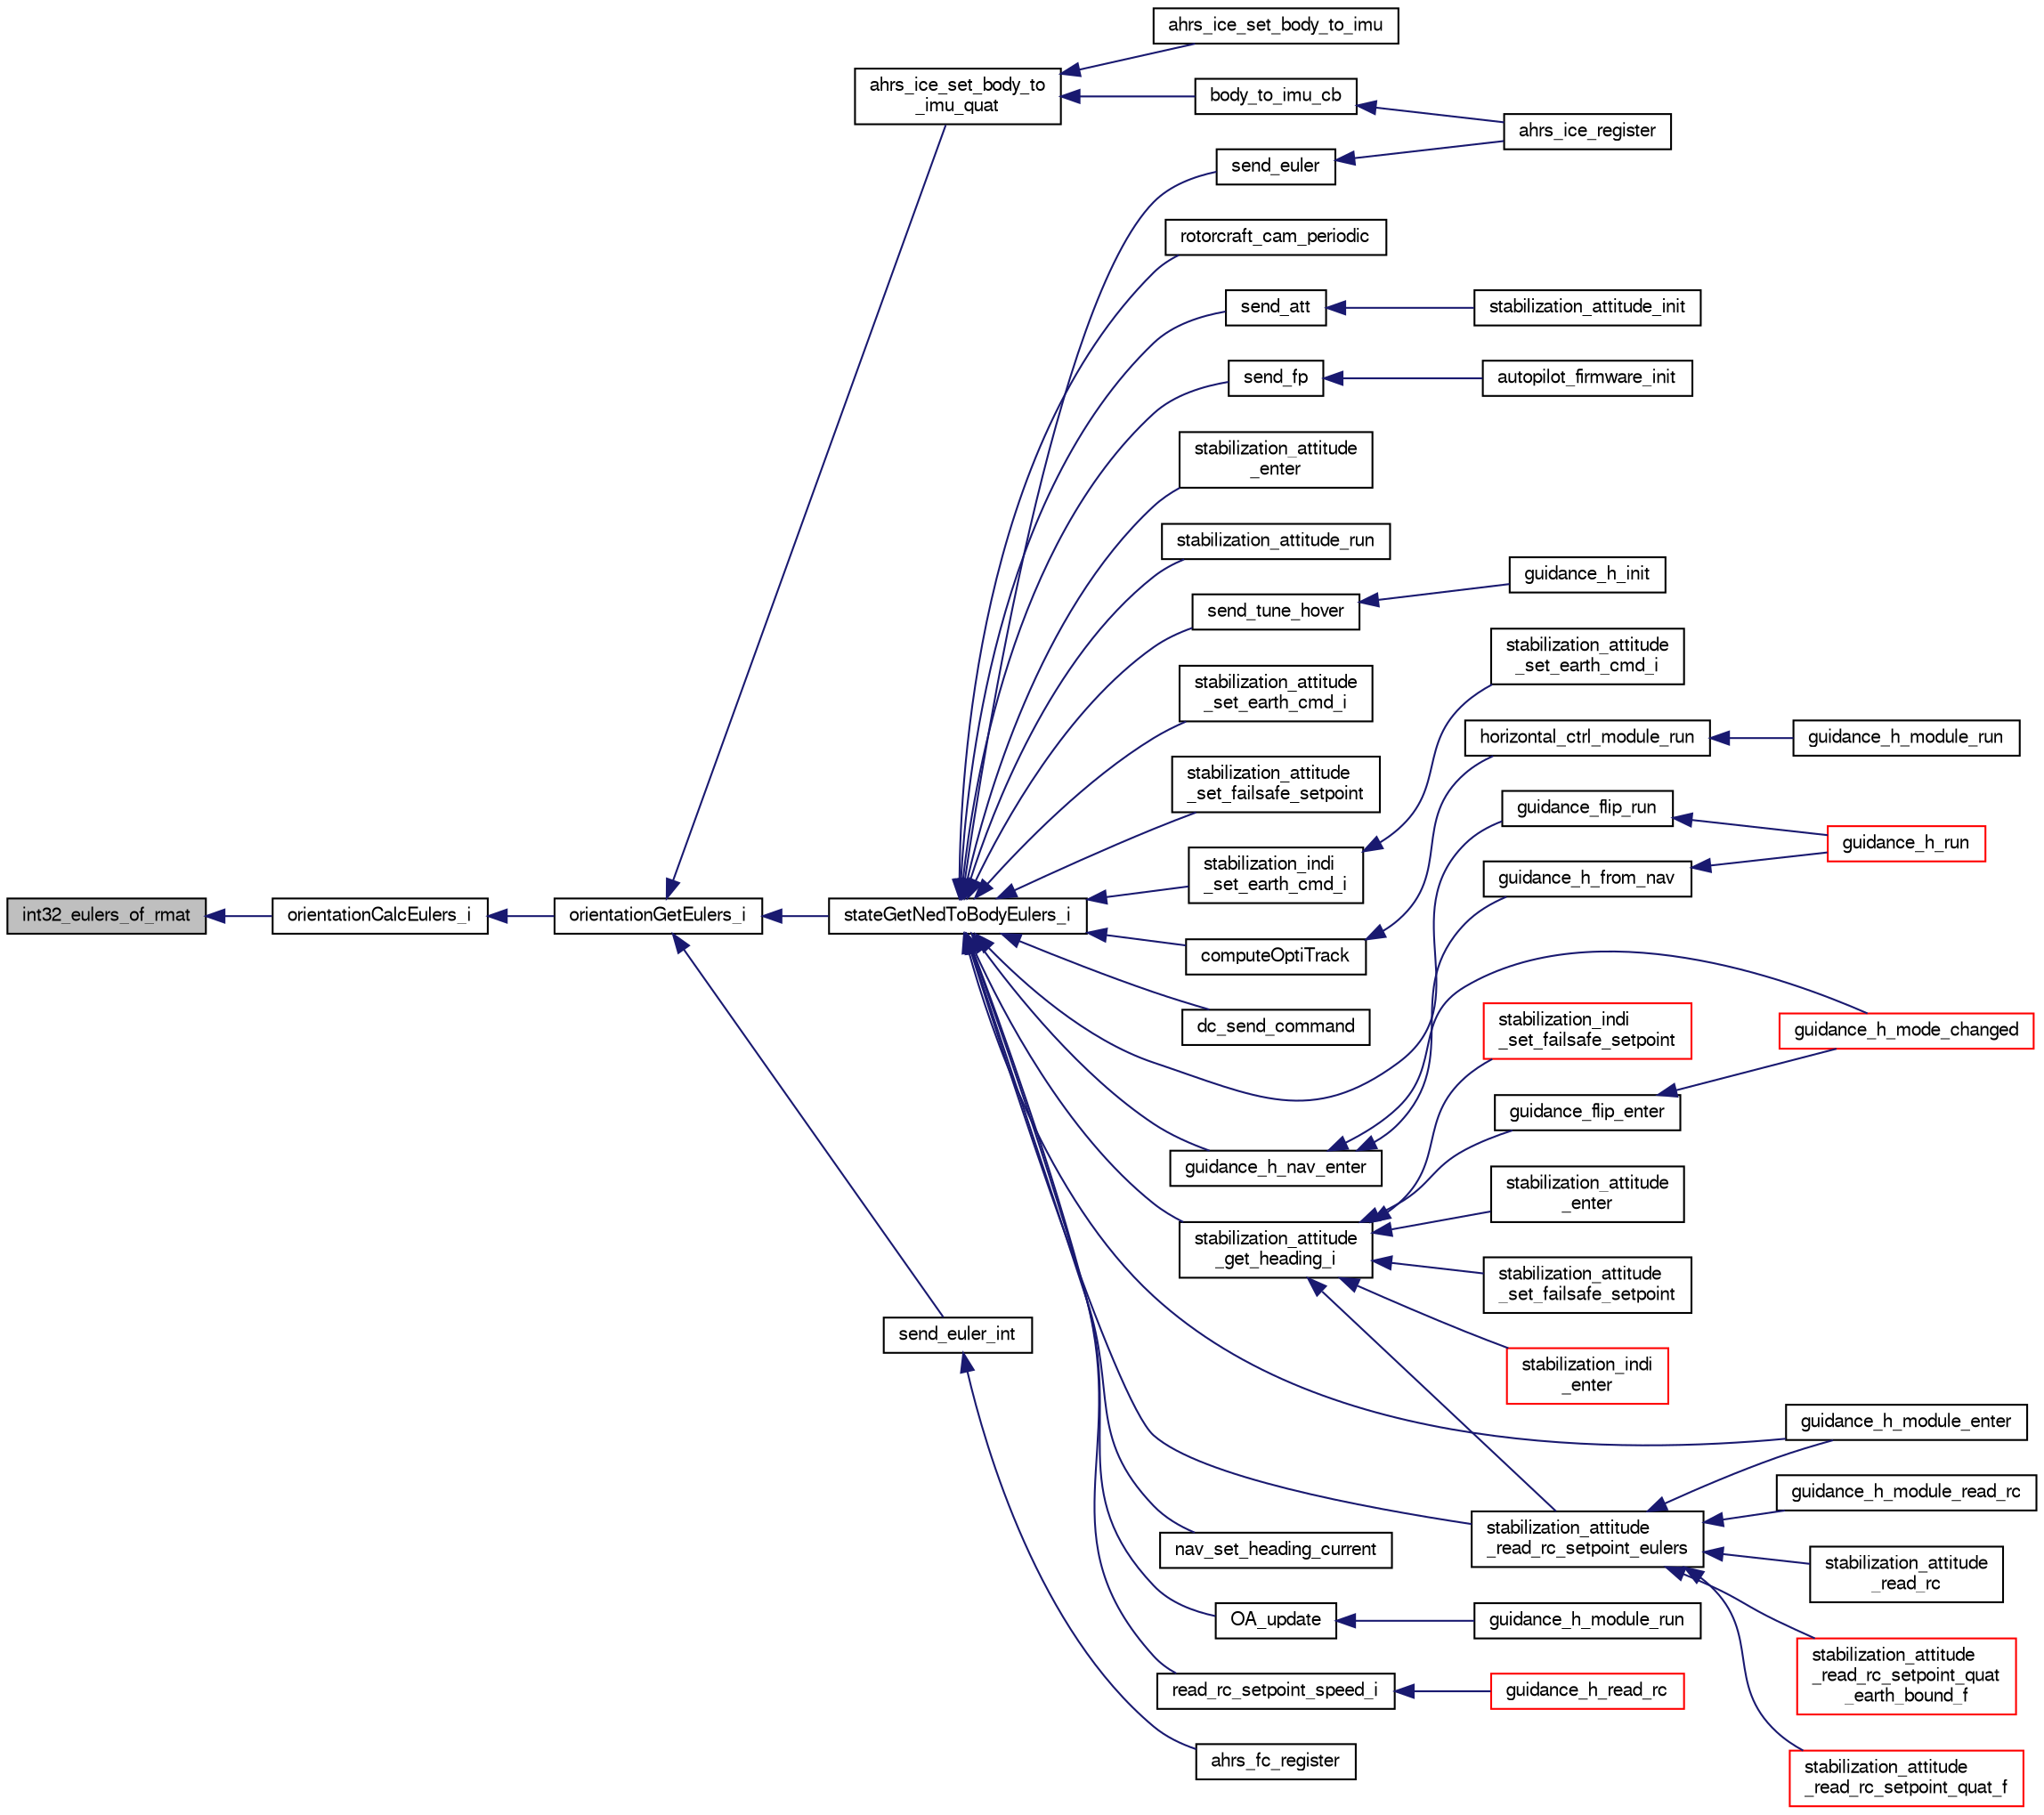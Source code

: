 digraph "int32_eulers_of_rmat"
{
  edge [fontname="FreeSans",fontsize="10",labelfontname="FreeSans",labelfontsize="10"];
  node [fontname="FreeSans",fontsize="10",shape=record];
  rankdir="LR";
  Node1 [label="int32_eulers_of_rmat",height=0.2,width=0.4,color="black", fillcolor="grey75", style="filled", fontcolor="black"];
  Node1 -> Node2 [dir="back",color="midnightblue",fontsize="10",style="solid",fontname="FreeSans"];
  Node2 [label="orientationCalcEulers_i",height=0.2,width=0.4,color="black", fillcolor="white", style="filled",URL="$group__math__orientation__representation.html#gaa07c68d2ea52188413c8c90ce48b73c8"];
  Node2 -> Node3 [dir="back",color="midnightblue",fontsize="10",style="solid",fontname="FreeSans"];
  Node3 [label="orientationGetEulers_i",height=0.2,width=0.4,color="black", fillcolor="white", style="filled",URL="$group__math__orientation__representation.html#gae05f220bbbdaafcbe11bc2d1fb622f39",tooltip="Get vehicle body attitude euler angles (int). "];
  Node3 -> Node4 [dir="back",color="midnightblue",fontsize="10",style="solid",fontname="FreeSans"];
  Node4 [label="ahrs_ice_set_body_to\l_imu_quat",height=0.2,width=0.4,color="black", fillcolor="white", style="filled",URL="$ahrs__int__cmpl__euler_8h.html#a0be5cbcb18a39fc84c71135b37c1dab5"];
  Node4 -> Node5 [dir="back",color="midnightblue",fontsize="10",style="solid",fontname="FreeSans"];
  Node5 [label="ahrs_ice_set_body_to_imu",height=0.2,width=0.4,color="black", fillcolor="white", style="filled",URL="$ahrs__int__cmpl__euler_8h.html#a40fcc3122d1bac5f0d575ed95c64573a"];
  Node4 -> Node6 [dir="back",color="midnightblue",fontsize="10",style="solid",fontname="FreeSans"];
  Node6 [label="body_to_imu_cb",height=0.2,width=0.4,color="black", fillcolor="white", style="filled",URL="$ahrs__int__cmpl__euler__wrapper_8c.html#ab5f6300c213088a4ea0598baafb5e736"];
  Node6 -> Node7 [dir="back",color="midnightblue",fontsize="10",style="solid",fontname="FreeSans"];
  Node7 [label="ahrs_ice_register",height=0.2,width=0.4,color="black", fillcolor="white", style="filled",URL="$ahrs__int__cmpl__euler__wrapper_8h.html#a9381a05bdc4709a1da0c7eae9b5d9fbc"];
  Node3 -> Node8 [dir="back",color="midnightblue",fontsize="10",style="solid",fontname="FreeSans"];
  Node8 [label="send_euler_int",height=0.2,width=0.4,color="black", fillcolor="white", style="filled",URL="$ahrs__float__cmpl__wrapper_8c.html#aaa9860c134b8f393c70b5c0f9ac9543a"];
  Node8 -> Node9 [dir="back",color="midnightblue",fontsize="10",style="solid",fontname="FreeSans"];
  Node9 [label="ahrs_fc_register",height=0.2,width=0.4,color="black", fillcolor="white", style="filled",URL="$ahrs__float__cmpl__wrapper_8h.html#aa47cd2e2f95362dd732bac1f275344e0"];
  Node3 -> Node10 [dir="back",color="midnightblue",fontsize="10",style="solid",fontname="FreeSans"];
  Node10 [label="stateGetNedToBodyEulers_i",height=0.2,width=0.4,color="black", fillcolor="white", style="filled",URL="$group__state__attitude.html#ga5ae8778366c1fad669189cb2def40792",tooltip="Get vehicle body attitude euler angles (int). "];
  Node10 -> Node11 [dir="back",color="midnightblue",fontsize="10",style="solid",fontname="FreeSans"];
  Node11 [label="computeOptiTrack",height=0.2,width=0.4,color="black", fillcolor="white", style="filled",URL="$optical__flow__hover_8c.html#a04b77d27bd41ebc387425f8ea0d1166b",tooltip="Get the desired Euler angles for optitrack stabilization. "];
  Node11 -> Node12 [dir="back",color="midnightblue",fontsize="10",style="solid",fontname="FreeSans"];
  Node12 [label="horizontal_ctrl_module_run",height=0.2,width=0.4,color="black", fillcolor="white", style="filled",URL="$optical__flow__hover_8c.html#a1d6a689f380b3efc01bc97ed28ece11d",tooltip="Run the horizontal optical flow hover module. "];
  Node12 -> Node13 [dir="back",color="midnightblue",fontsize="10",style="solid",fontname="FreeSans"];
  Node13 [label="guidance_h_module_run",height=0.2,width=0.4,color="black", fillcolor="white", style="filled",URL="$optical__flow__hover_8c.html#a77f05df2acd1da23e187f1f3f5d5a26f"];
  Node10 -> Node14 [dir="back",color="midnightblue",fontsize="10",style="solid",fontname="FreeSans"];
  Node14 [label="dc_send_command",height=0.2,width=0.4,color="black", fillcolor="white", style="filled",URL="$uart__cam__ctrl_8c.html#a833f16388be36136f5d7d173200d5e95",tooltip="Send Command To Camera. "];
  Node10 -> Node15 [dir="back",color="midnightblue",fontsize="10",style="solid",fontname="FreeSans"];
  Node15 [label="guidance_flip_run",height=0.2,width=0.4,color="black", fillcolor="white", style="filled",URL="$guidance__flip_8h.html#a341f66aaa1a6e736e980ae5cccb3c0f5"];
  Node15 -> Node16 [dir="back",color="midnightblue",fontsize="10",style="solid",fontname="FreeSans"];
  Node16 [label="guidance_h_run",height=0.2,width=0.4,color="red", fillcolor="white", style="filled",URL="$rotorcraft_2guidance_2guidance__h_8h.html#afff2f6a359638c74d5d1051c3edfa554"];
  Node10 -> Node17 [dir="back",color="midnightblue",fontsize="10",style="solid",fontname="FreeSans"];
  Node17 [label="guidance_h_module_enter",height=0.2,width=0.4,color="black", fillcolor="white", style="filled",URL="$ctrl__module__outerloop__demo_8c.html#af0a3b4e238d064326406719e8244e92d"];
  Node10 -> Node18 [dir="back",color="midnightblue",fontsize="10",style="solid",fontname="FreeSans"];
  Node18 [label="guidance_h_nav_enter",height=0.2,width=0.4,color="black", fillcolor="white", style="filled",URL="$rotorcraft_2guidance_2guidance__h_8h.html#aaecb10d1d18788c0de654dd479441b20"];
  Node18 -> Node19 [dir="back",color="midnightblue",fontsize="10",style="solid",fontname="FreeSans"];
  Node19 [label="guidance_h_from_nav",height=0.2,width=0.4,color="black", fillcolor="white", style="filled",URL="$rotorcraft_2guidance_2guidance__h_8h.html#a609bdd40f9f6aeac4b4d493ffabd24d5",tooltip="Set horizontal guidance from NAV and run control loop. "];
  Node19 -> Node16 [dir="back",color="midnightblue",fontsize="10",style="solid",fontname="FreeSans"];
  Node18 -> Node20 [dir="back",color="midnightblue",fontsize="10",style="solid",fontname="FreeSans"];
  Node20 [label="guidance_h_mode_changed",height=0.2,width=0.4,color="red", fillcolor="white", style="filled",URL="$rotorcraft_2guidance_2guidance__h_8h.html#a2903786227eb11507928f99870099225"];
  Node10 -> Node21 [dir="back",color="midnightblue",fontsize="10",style="solid",fontname="FreeSans"];
  Node21 [label="nav_set_heading_current",height=0.2,width=0.4,color="black", fillcolor="white", style="filled",URL="$rover_2navigation_8h.html#a206d573ce2ca1d37d70cbe4febdd99b3",tooltip="Set heading to the current yaw angle. "];
  Node10 -> Node22 [dir="back",color="midnightblue",fontsize="10",style="solid",fontname="FreeSans"];
  Node22 [label="OA_update",height=0.2,width=0.4,color="black", fillcolor="white", style="filled",URL="$guidance__OA_8h.html#ae9523792204e84a5ff5dd0af6f49b225",tooltip="Update the controls based on a vision result. "];
  Node22 -> Node23 [dir="back",color="midnightblue",fontsize="10",style="solid",fontname="FreeSans"];
  Node23 [label="guidance_h_module_run",height=0.2,width=0.4,color="black", fillcolor="white", style="filled",URL="$guidance__OA_8c.html#a77f05df2acd1da23e187f1f3f5d5a26f",tooltip="Main guidance loop. "];
  Node10 -> Node24 [dir="back",color="midnightblue",fontsize="10",style="solid",fontname="FreeSans"];
  Node24 [label="read_rc_setpoint_speed_i",height=0.2,width=0.4,color="black", fillcolor="white", style="filled",URL="$rotorcraft_2guidance_2guidance__h_8c.html#a964e1aa38b15b12daa52eb67aa1e9648",tooltip="read speed setpoint from RC "];
  Node24 -> Node25 [dir="back",color="midnightblue",fontsize="10",style="solid",fontname="FreeSans"];
  Node25 [label="guidance_h_read_rc",height=0.2,width=0.4,color="red", fillcolor="white", style="filled",URL="$rotorcraft_2guidance_2guidance__h_8h.html#a1ad9b20a107ab0ded48adde7adb6fed0"];
  Node10 -> Node26 [dir="back",color="midnightblue",fontsize="10",style="solid",fontname="FreeSans"];
  Node26 [label="rotorcraft_cam_periodic",height=0.2,width=0.4,color="black", fillcolor="white", style="filled",URL="$rotorcraft__cam_8h.html#a64fb59f54ef1b4ddcec941fbe4cb8d9e"];
  Node10 -> Node27 [dir="back",color="midnightblue",fontsize="10",style="solid",fontname="FreeSans"];
  Node27 [label="send_att",height=0.2,width=0.4,color="black", fillcolor="white", style="filled",URL="$stabilization__attitude__euler__int_8c.html#ae9244e1c3c685a32cc7ac97134ea6f6d"];
  Node27 -> Node28 [dir="back",color="midnightblue",fontsize="10",style="solid",fontname="FreeSans"];
  Node28 [label="stabilization_attitude_init",height=0.2,width=0.4,color="black", fillcolor="white", style="filled",URL="$stabilization__attitude__euler__int_8c.html#a03d27593d891182c04fc5337766733d1"];
  Node10 -> Node29 [dir="back",color="midnightblue",fontsize="10",style="solid",fontname="FreeSans"];
  Node29 [label="send_euler",height=0.2,width=0.4,color="black", fillcolor="white", style="filled",URL="$ahrs__int__cmpl__euler__wrapper_8c.html#abcc3fa84d1a2a749aed66a3ebd79ea54"];
  Node29 -> Node7 [dir="back",color="midnightblue",fontsize="10",style="solid",fontname="FreeSans"];
  Node10 -> Node30 [dir="back",color="midnightblue",fontsize="10",style="solid",fontname="FreeSans"];
  Node30 [label="send_fp",height=0.2,width=0.4,color="black", fillcolor="white", style="filled",URL="$rotorcraft_2autopilot__firmware_8c.html#acaec1d6d2a2c682a3236c28974830807"];
  Node30 -> Node31 [dir="back",color="midnightblue",fontsize="10",style="solid",fontname="FreeSans"];
  Node31 [label="autopilot_firmware_init",height=0.2,width=0.4,color="black", fillcolor="white", style="filled",URL="$rotorcraft_2autopilot__firmware_8c.html#a2bb31e995242a89c837b4eda1d08fe57",tooltip="Init function. "];
  Node10 -> Node32 [dir="back",color="midnightblue",fontsize="10",style="solid",fontname="FreeSans"];
  Node32 [label="send_tune_hover",height=0.2,width=0.4,color="black", fillcolor="white", style="filled",URL="$rotorcraft_2guidance_2guidance__h_8c.html#a4ac814331d59a84f6a8d55066dd47014"];
  Node32 -> Node33 [dir="back",color="midnightblue",fontsize="10",style="solid",fontname="FreeSans"];
  Node33 [label="guidance_h_init",height=0.2,width=0.4,color="black", fillcolor="white", style="filled",URL="$rotorcraft_2guidance_2guidance__h_8h.html#a7bc4ea0d5351c2ba6ee160db5a2e9f80"];
  Node10 -> Node34 [dir="back",color="midnightblue",fontsize="10",style="solid",fontname="FreeSans"];
  Node34 [label="stabilization_attitude\l_enter",height=0.2,width=0.4,color="black", fillcolor="white", style="filled",URL="$stabilization__attitude__euler__int_8c.html#a23f862ca823e6fd23fc9c111178be077"];
  Node10 -> Node35 [dir="back",color="midnightblue",fontsize="10",style="solid",fontname="FreeSans"];
  Node35 [label="stabilization_attitude\l_get_heading_i",height=0.2,width=0.4,color="black", fillcolor="white", style="filled",URL="$stabilization__attitude__rc__setpoint_8h.html#a1270210b635f040b5bdd7d974f29c71f"];
  Node35 -> Node36 [dir="back",color="midnightblue",fontsize="10",style="solid",fontname="FreeSans"];
  Node36 [label="guidance_flip_enter",height=0.2,width=0.4,color="black", fillcolor="white", style="filled",URL="$guidance__flip_8h.html#a896a483b1034357b2911e72d625ff8fd"];
  Node36 -> Node20 [dir="back",color="midnightblue",fontsize="10",style="solid",fontname="FreeSans"];
  Node35 -> Node37 [dir="back",color="midnightblue",fontsize="10",style="solid",fontname="FreeSans"];
  Node37 [label="stabilization_attitude\l_enter",height=0.2,width=0.4,color="black", fillcolor="white", style="filled",URL="$stabilization__attitude__heli__indi_8c.html#a23f862ca823e6fd23fc9c111178be077"];
  Node35 -> Node38 [dir="back",color="midnightblue",fontsize="10",style="solid",fontname="FreeSans"];
  Node38 [label="stabilization_attitude\l_read_rc_setpoint_eulers",height=0.2,width=0.4,color="black", fillcolor="white", style="filled",URL="$stabilization__attitude__rc__setpoint_8h.html#a03c89c0dcb17fa02d3caabf86acf82bc",tooltip="Read attitude setpoint from RC as euler angles. "];
  Node38 -> Node17 [dir="back",color="midnightblue",fontsize="10",style="solid",fontname="FreeSans"];
  Node38 -> Node39 [dir="back",color="midnightblue",fontsize="10",style="solid",fontname="FreeSans"];
  Node39 [label="guidance_h_module_read_rc",height=0.2,width=0.4,color="black", fillcolor="white", style="filled",URL="$ctrl__module__outerloop__demo_8c.html#a4c33bfc7d07ffb6d33a1af63799da082"];
  Node38 -> Node40 [dir="back",color="midnightblue",fontsize="10",style="solid",fontname="FreeSans"];
  Node40 [label="stabilization_attitude\l_read_rc",height=0.2,width=0.4,color="black", fillcolor="white", style="filled",URL="$stabilization__attitude__euler__int_8c.html#ad17347abf36f7dfc4abb0218f10b5f09"];
  Node38 -> Node41 [dir="back",color="midnightblue",fontsize="10",style="solid",fontname="FreeSans"];
  Node41 [label="stabilization_attitude\l_read_rc_setpoint_quat\l_earth_bound_f",height=0.2,width=0.4,color="red", fillcolor="white", style="filled",URL="$stabilization__attitude__rc__setpoint_8h.html#a67c7c9ce5526222ceb3f422269fc8f47"];
  Node38 -> Node42 [dir="back",color="midnightblue",fontsize="10",style="solid",fontname="FreeSans"];
  Node42 [label="stabilization_attitude\l_read_rc_setpoint_quat_f",height=0.2,width=0.4,color="red", fillcolor="white", style="filled",URL="$stabilization__attitude__rc__setpoint_8h.html#a7e0d148d1e5210bb1b299163d77daa4a",tooltip="Read attitude setpoint from RC as quaternion Interprets the stick positions as axes. "];
  Node35 -> Node43 [dir="back",color="midnightblue",fontsize="10",style="solid",fontname="FreeSans"];
  Node43 [label="stabilization_attitude\l_set_failsafe_setpoint",height=0.2,width=0.4,color="black", fillcolor="white", style="filled",URL="$stabilization__attitude__heli__indi_8c.html#a5a2d8d3947ba9cdc571cea5778c93f4a"];
  Node35 -> Node44 [dir="back",color="midnightblue",fontsize="10",style="solid",fontname="FreeSans"];
  Node44 [label="stabilization_indi\l_enter",height=0.2,width=0.4,color="red", fillcolor="white", style="filled",URL="$stabilization__indi__simple_8h.html#a121fd732c65156adade05ffb27fbaf52",tooltip="Function that resets important values upon engaging INDI. "];
  Node35 -> Node45 [dir="back",color="midnightblue",fontsize="10",style="solid",fontname="FreeSans"];
  Node45 [label="stabilization_indi\l_set_failsafe_setpoint",height=0.2,width=0.4,color="red", fillcolor="white", style="filled",URL="$stabilization__indi__simple_8h.html#a2d7051eac973a8507897f6753deaf818",tooltip="Function that calculates the failsafe setpoint. "];
  Node10 -> Node38 [dir="back",color="midnightblue",fontsize="10",style="solid",fontname="FreeSans"];
  Node10 -> Node46 [dir="back",color="midnightblue",fontsize="10",style="solid",fontname="FreeSans"];
  Node46 [label="stabilization_attitude_run",height=0.2,width=0.4,color="black", fillcolor="white", style="filled",URL="$stabilization__attitude__euler__int_8c.html#add1138c9aae1adaafdb42ddf2f0c039a"];
  Node10 -> Node47 [dir="back",color="midnightblue",fontsize="10",style="solid",fontname="FreeSans"];
  Node47 [label="stabilization_attitude\l_set_earth_cmd_i",height=0.2,width=0.4,color="black", fillcolor="white", style="filled",URL="$stabilization__attitude__euler__int_8c.html#ada3ef183c206d08fd0a902adc118f542"];
  Node10 -> Node48 [dir="back",color="midnightblue",fontsize="10",style="solid",fontname="FreeSans"];
  Node48 [label="stabilization_attitude\l_set_failsafe_setpoint",height=0.2,width=0.4,color="black", fillcolor="white", style="filled",URL="$stabilization__attitude__euler__int_8c.html#a5a2d8d3947ba9cdc571cea5778c93f4a"];
  Node10 -> Node49 [dir="back",color="midnightblue",fontsize="10",style="solid",fontname="FreeSans"];
  Node49 [label="stabilization_indi\l_set_earth_cmd_i",height=0.2,width=0.4,color="black", fillcolor="white", style="filled",URL="$stabilization__indi__simple_8h.html#a487bd4ac66f844d9d1adfb696f950604",tooltip="Set attitude setpoint from command in earth axes. "];
  Node49 -> Node50 [dir="back",color="midnightblue",fontsize="10",style="solid",fontname="FreeSans"];
  Node50 [label="stabilization_attitude\l_set_earth_cmd_i",height=0.2,width=0.4,color="black", fillcolor="white", style="filled",URL="$stabilization__attitude__quat__indi_8c.html#ada3ef183c206d08fd0a902adc118f542"];
}
